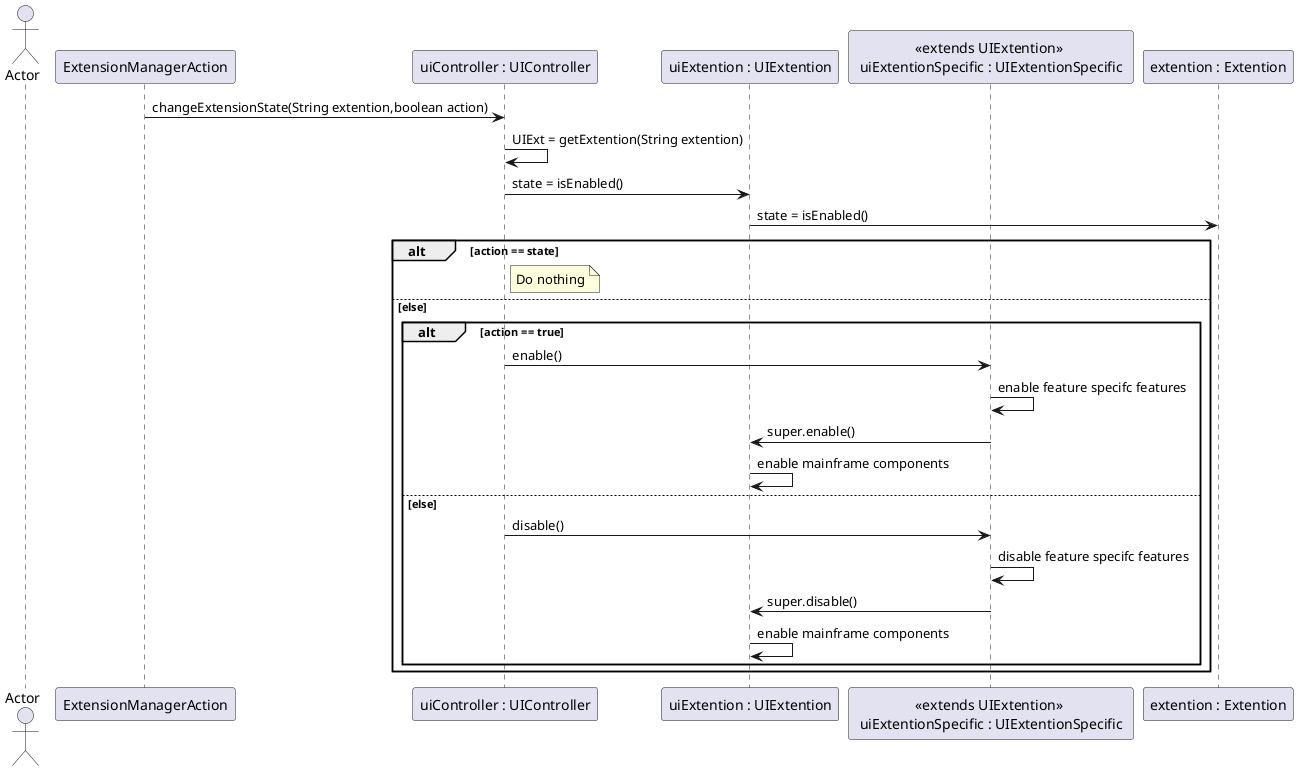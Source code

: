 @startuml
actor Actor
  participant "ExtensionManagerAction" as ExtensionManagerAction
  participant "uiController : UIController" as UIController
  participant "uiExtention : UIExtention" as UIExtention
  participant "<<extends UIExtention>> \n uiExtentionSpecific : UIExtentionSpecific " as UIExtentionSpecific
  participant "extention : Extention" as Extention

 
    ExtensionManagerAction -> UIController : changeExtensionState(String extention,boolean action)
    UIController -> UIController : UIExt = getExtention(String extention)
    UIController -> UIExtention : state = isEnabled()
    UIExtention -> Extention : state = isEnabled() 
    alt action == state
    note right of UIController
        Do nothing
    end note 
    else else
       alt action == true
       UIController -> UIExtentionSpecific : enable()
       UIExtentionSpecific -> UIExtentionSpecific : enable feature specifc features
       UIExtentionSpecific -> UIExtention : super.enable()
       UIExtention -> UIExtention : enable mainframe components
       else else   
       UIController -> UIExtentionSpecific : disable()
       UIExtentionSpecific -> UIExtentionSpecific : disable feature specifc features
       UIExtentionSpecific -> UIExtention : super.disable()
       UIExtention -> UIExtention : enable mainframe components
     end 
    end
@enduml